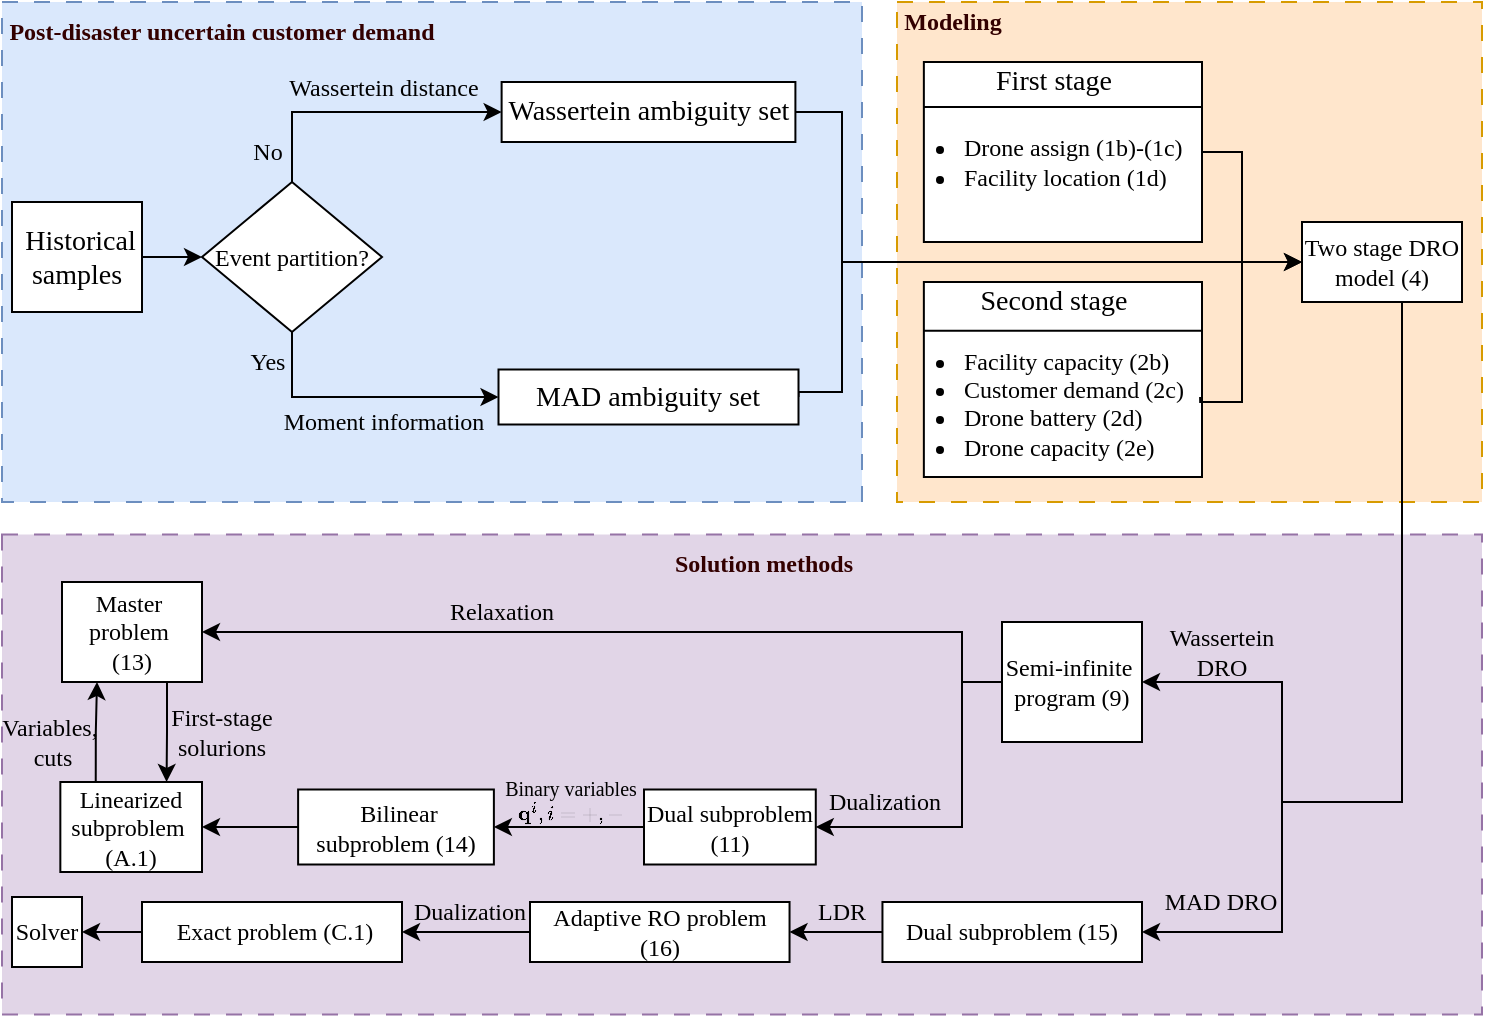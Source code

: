 <mxfile version="26.0.4">
  <diagram name="第 1 页" id="cqbvC1Dg70c4uEzQ0QUO">
    <mxGraphModel dx="963" dy="657" grid="1" gridSize="10" guides="1" tooltips="1" connect="1" arrows="1" fold="1" page="1" pageScale="1" pageWidth="827" pageHeight="1169" math="1" shadow="0">
      <root>
        <mxCell id="0" />
        <mxCell id="1" parent="0" />
        <mxCell id="4iJAvKT07LlrE5h-mF0D-62" value="" style="rounded=0;whiteSpace=wrap;html=1;dashed=1;dashPattern=8 8;fillColor=#e1d5e7;strokeColor=#9673a6;" parent="1" vertex="1">
          <mxGeometry x="50" y="296.25" width="740" height="240" as="geometry" />
        </mxCell>
        <mxCell id="4iJAvKT07LlrE5h-mF0D-61" value="" style="rounded=0;whiteSpace=wrap;html=1;dashed=1;dashPattern=8 8;fillColor=#ffe6cc;strokeColor=#d79b00;" parent="1" vertex="1">
          <mxGeometry x="497.5" y="30" width="292.5" height="250" as="geometry" />
        </mxCell>
        <mxCell id="4iJAvKT07LlrE5h-mF0D-56" value="" style="rounded=0;whiteSpace=wrap;html=1;dashed=1;dashPattern=8 8;fillColor=#dae8fc;strokeColor=#6c8ebf;" parent="1" vertex="1">
          <mxGeometry x="50" y="30" width="430" height="250" as="geometry" />
        </mxCell>
        <mxCell id="ZRe2MJ08CpcbxRee1bxh-2" value="&lt;font style=&quot;color: rgb(51, 0, 0);&quot; face=&quot;Times New Roman&quot;&gt;Post-disaster uncertain customer demand&lt;/font&gt;" style="text;html=1;align=center;verticalAlign=middle;whiteSpace=wrap;rounded=0;fontStyle=1" parent="1" vertex="1">
          <mxGeometry x="50" y="30" width="220" height="30" as="geometry" />
        </mxCell>
        <mxCell id="ZRe2MJ08CpcbxRee1bxh-4" value="&lt;font style=&quot;color: rgb(51, 0, 0);&quot; face=&quot;Times New Roman&quot;&gt;Modeling&lt;/font&gt;" style="text;html=1;align=center;verticalAlign=middle;whiteSpace=wrap;rounded=0;fontColor=#FFB366;fontStyle=1" parent="1" vertex="1">
          <mxGeometry x="505.1" y="30" width="40.83" height="20" as="geometry" />
        </mxCell>
        <mxCell id="YsAz27fKG9-OH5XN9xMW-1" value="&amp;nbsp;Historical samples" style="rounded=0;whiteSpace=wrap;html=1;align=center;fontFamily=Times New Roman;fontSize=14;" parent="1" vertex="1">
          <mxGeometry x="55" y="130" width="65" height="55" as="geometry" />
        </mxCell>
        <mxCell id="4iJAvKT07LlrE5h-mF0D-3" style="edgeStyle=orthogonalEdgeStyle;rounded=0;orthogonalLoop=1;jettySize=auto;html=1;exitX=1;exitY=0.5;exitDx=0;exitDy=0;entryX=0;entryY=0.5;entryDx=0;entryDy=0;" parent="1" source="YsAz27fKG9-OH5XN9xMW-3" target="YsAz27fKG9-OH5XN9xMW-43" edge="1">
          <mxGeometry relative="1" as="geometry">
            <Array as="points">
              <mxPoint x="470" y="85" />
              <mxPoint x="470" y="160" />
            </Array>
          </mxGeometry>
        </mxCell>
        <mxCell id="YsAz27fKG9-OH5XN9xMW-3" value="Wassertein&amp;nbsp;&lt;span style=&quot;background-color: transparent; color: light-dark(rgb(0, 0, 0), rgb(255, 255, 255));&quot;&gt;ambiguity set&lt;/span&gt;" style="rounded=0;whiteSpace=wrap;html=1;fontFamily=Times New Roman;fontSize=14;" parent="1" vertex="1">
          <mxGeometry x="299.81" y="70" width="146.89" height="30" as="geometry" />
        </mxCell>
        <mxCell id="4iJAvKT07LlrE5h-mF0D-7" style="edgeStyle=orthogonalEdgeStyle;rounded=0;orthogonalLoop=1;jettySize=auto;html=1;exitX=1;exitY=0.5;exitDx=0;exitDy=0;entryX=0;entryY=0.5;entryDx=0;entryDy=0;" parent="1" source="YsAz27fKG9-OH5XN9xMW-4" target="YsAz27fKG9-OH5XN9xMW-43" edge="1">
          <mxGeometry relative="1" as="geometry">
            <Array as="points">
              <mxPoint x="470" y="225" />
              <mxPoint x="470" y="160" />
            </Array>
          </mxGeometry>
        </mxCell>
        <mxCell id="YsAz27fKG9-OH5XN9xMW-4" value="MAD&amp;nbsp;&lt;span style=&quot;background-color: transparent; color: light-dark(rgb(0, 0, 0), rgb(255, 255, 255));&quot;&gt;ambiguity set&lt;/span&gt;" style="rounded=0;whiteSpace=wrap;html=1;fontFamily=Times New Roman;fontSize=14;" parent="1" vertex="1">
          <mxGeometry x="298.25" y="213.75" width="150" height="27.5" as="geometry" />
        </mxCell>
        <mxCell id="YsAz27fKG9-OH5XN9xMW-7" value="Wassertein distance" style="text;html=1;align=center;verticalAlign=middle;whiteSpace=wrap;rounded=0;fontFamily=Times New Roman;" parent="1" vertex="1">
          <mxGeometry x="185.94" y="60" width="110" height="25" as="geometry" />
        </mxCell>
        <mxCell id="YsAz27fKG9-OH5XN9xMW-9" value="Moment information" style="text;html=1;align=center;verticalAlign=middle;whiteSpace=wrap;rounded=0;fontFamily=Times New Roman;" parent="1" vertex="1">
          <mxGeometry x="185.94" y="230" width="110" height="20" as="geometry" />
        </mxCell>
        <mxCell id="4iJAvKT07LlrE5h-mF0D-11" style="edgeStyle=orthogonalEdgeStyle;rounded=0;orthogonalLoop=1;jettySize=auto;html=1;exitX=1;exitY=0.5;exitDx=0;exitDy=0;endArrow=none;endFill=0;" parent="1" source="YsAz27fKG9-OH5XN9xMW-13" edge="1">
          <mxGeometry relative="1" as="geometry">
            <mxPoint x="661" y="160" as="targetPoint" />
            <Array as="points">
              <mxPoint x="670" y="105" />
              <mxPoint x="670" y="160" />
            </Array>
          </mxGeometry>
        </mxCell>
        <mxCell id="YsAz27fKG9-OH5XN9xMW-13" value="" style="rounded=0;whiteSpace=wrap;html=1;" parent="1" vertex="1">
          <mxGeometry x="510.93" y="60" width="139.07" height="90" as="geometry" />
        </mxCell>
        <mxCell id="YsAz27fKG9-OH5XN9xMW-14" value="" style="rounded=0;whiteSpace=wrap;html=1;" parent="1" vertex="1">
          <mxGeometry x="510.93" y="170" width="139.07" height="97.5" as="geometry" />
        </mxCell>
        <mxCell id="YsAz27fKG9-OH5XN9xMW-16" value="" style="endArrow=none;html=1;rounded=0;exitX=0;exitY=0.25;exitDx=0;exitDy=0;entryX=1;entryY=0.25;entryDx=0;entryDy=0;" parent="1" source="YsAz27fKG9-OH5XN9xMW-13" target="YsAz27fKG9-OH5XN9xMW-13" edge="1">
          <mxGeometry width="50" height="50" relative="1" as="geometry">
            <mxPoint x="150" y="370" as="sourcePoint" />
            <mxPoint x="200" y="320" as="targetPoint" />
          </mxGeometry>
        </mxCell>
        <mxCell id="YsAz27fKG9-OH5XN9xMW-18" value="" style="endArrow=none;html=1;rounded=0;exitX=0;exitY=0.25;exitDx=0;exitDy=0;entryX=1;entryY=0.25;entryDx=0;entryDy=0;" parent="1" source="YsAz27fKG9-OH5XN9xMW-14" target="YsAz27fKG9-OH5XN9xMW-14" edge="1">
          <mxGeometry width="50" height="50" relative="1" as="geometry">
            <mxPoint x="380" y="380" as="sourcePoint" />
            <mxPoint x="430" y="330" as="targetPoint" />
          </mxGeometry>
        </mxCell>
        <mxCell id="YsAz27fKG9-OH5XN9xMW-19" value="First stage" style="text;html=1;align=center;verticalAlign=middle;whiteSpace=wrap;rounded=0;fontFamily=Times New Roman;fontSize=14;" parent="1" vertex="1">
          <mxGeometry x="545.93" y="60" width="60" height="20" as="geometry" />
        </mxCell>
        <mxCell id="YsAz27fKG9-OH5XN9xMW-20" value="Second stage" style="text;html=1;align=center;verticalAlign=middle;whiteSpace=wrap;rounded=0;fontFamily=Times New Roman;fontSize=14;" parent="1" vertex="1">
          <mxGeometry x="535.93" y="170" width="80" height="20" as="geometry" />
        </mxCell>
        <mxCell id="YsAz27fKG9-OH5XN9xMW-40" value="&lt;ul&gt;&lt;li&gt;&lt;span style=&quot;background-color: transparent; color: light-dark(rgb(0, 0, 0), rgb(255, 255, 255));&quot;&gt;&lt;span style=&quot;&quot;&gt;Drone assign (1b)-(1c)&lt;/span&gt;&lt;/span&gt;&lt;/li&gt;&lt;li&gt;&lt;span style=&quot;&quot;&gt;Facility location (1d)&lt;/span&gt;&lt;br&gt;&lt;/li&gt;&lt;/ul&gt;" style="text;strokeColor=none;fillColor=none;html=1;whiteSpace=wrap;verticalAlign=middle;overflow=hidden;fontFamily=Times New Roman;align=left;" parent="1" vertex="1">
          <mxGeometry x="489.06" y="80" width="151.87" height="60" as="geometry" />
        </mxCell>
        <mxCell id="4iJAvKT07LlrE5h-mF0D-10" style="edgeStyle=orthogonalEdgeStyle;rounded=0;orthogonalLoop=1;jettySize=auto;html=1;exitX=1;exitY=0.5;exitDx=0;exitDy=0;endArrow=none;endFill=0;" parent="1" source="YsAz27fKG9-OH5XN9xMW-42" edge="1">
          <mxGeometry relative="1" as="geometry">
            <mxPoint x="661" y="160" as="targetPoint" />
            <Array as="points">
              <mxPoint x="670" y="230" />
              <mxPoint x="670" y="160" />
            </Array>
          </mxGeometry>
        </mxCell>
        <mxCell id="YsAz27fKG9-OH5XN9xMW-42" value="&lt;ul&gt;&lt;li&gt;&lt;span style=&quot;font-family: &amp;quot;Times New Roman&amp;quot;;&quot;&gt;Facility capacity (2b)&lt;/span&gt;&lt;br&gt;&lt;/li&gt;&lt;li&gt;&lt;span style=&quot;font-family: &amp;quot;Times New Roman&amp;quot;;&quot;&gt;Customer demand (2c)&lt;/span&gt;&lt;br&gt;&lt;/li&gt;&lt;li&gt;&lt;span style=&quot;font-family: &amp;quot;Times New Roman&amp;quot;;&quot;&gt;Drone battery (2d)&lt;/span&gt;&lt;br&gt;&lt;/li&gt;&lt;li&gt;&lt;span style=&quot;font-family: &amp;quot;Times New Roman&amp;quot;;&quot;&gt;Drone capacity (2e)&lt;br&gt;&lt;/span&gt;&lt;/li&gt;&lt;/ul&gt;" style="text;strokeColor=none;fillColor=none;html=1;whiteSpace=wrap;verticalAlign=middle;overflow=hidden;" parent="1" vertex="1">
          <mxGeometry x="489.06" y="187.5" width="160" height="80" as="geometry" />
        </mxCell>
        <mxCell id="4iJAvKT07LlrE5h-mF0D-22" style="edgeStyle=orthogonalEdgeStyle;rounded=0;orthogonalLoop=1;jettySize=auto;html=1;exitX=0.5;exitY=1;exitDx=0;exitDy=0;entryX=1;entryY=0.5;entryDx=0;entryDy=0;" parent="1" source="YsAz27fKG9-OH5XN9xMW-43" target="4iJAvKT07LlrE5h-mF0D-18" edge="1">
          <mxGeometry relative="1" as="geometry">
            <Array as="points">
              <mxPoint x="750" y="180" />
              <mxPoint x="750" y="430" />
              <mxPoint x="690" y="430" />
              <mxPoint x="690" y="495" />
            </Array>
          </mxGeometry>
        </mxCell>
        <mxCell id="YsAz27fKG9-OH5XN9xMW-43" value="Two stage DRO model (4)" style="rounded=0;whiteSpace=wrap;html=1;fontFamily=Times New Roman;" parent="1" vertex="1">
          <mxGeometry x="700" y="140" width="80" height="40" as="geometry" />
        </mxCell>
        <mxCell id="ZRe2MJ08CpcbxRee1bxh-9" value="&lt;font style=&quot;color: rgb(51, 0, 0);&quot; face=&quot;Times New Roman&quot;&gt;Solution methods&lt;/font&gt;" style="text;html=1;align=center;verticalAlign=middle;whiteSpace=wrap;rounded=0;fontColor=#FFB366;container=0;fontStyle=1" parent="1" vertex="1">
          <mxGeometry x="380.93" y="296.25" width="100" height="30" as="geometry" />
        </mxCell>
        <mxCell id="YsAz27fKG9-OH5XN9xMW-70" value="&lt;font face=&quot;Times New Roman&quot;&gt;Wassertein DRO&lt;/font&gt;" style="text;html=1;align=center;verticalAlign=middle;whiteSpace=wrap;rounded=0;container=0;" parent="1" vertex="1">
          <mxGeometry x="630" y="340" width="60" height="30" as="geometry" />
        </mxCell>
        <mxCell id="YsAz27fKG9-OH5XN9xMW-68" value="&lt;font face=&quot;Times New Roman&quot;&gt;LDR&lt;/font&gt;" style="text;html=1;align=center;verticalAlign=middle;whiteSpace=wrap;rounded=0;container=0;" parent="1" vertex="1">
          <mxGeometry x="450" y="475" width="40.23" height="20" as="geometry" />
        </mxCell>
        <mxCell id="YsAz27fKG9-OH5XN9xMW-72" value="&lt;font face=&quot;Times New Roman&quot;&gt;MAD DRO&lt;/font&gt;" style="text;html=1;align=center;verticalAlign=middle;whiteSpace=wrap;rounded=0;container=0;" parent="1" vertex="1">
          <mxGeometry x="625.47" y="465" width="69.06" height="30" as="geometry" />
        </mxCell>
        <mxCell id="YsAz27fKG9-OH5XN9xMW-84" value="Binary variables\(\mathbf{q}^i, i = +,-\)" style="text;html=1;align=center;verticalAlign=middle;whiteSpace=wrap;rounded=0;fontSize=10;fontFamily=Times New Roman;container=0;" parent="1" vertex="1">
          <mxGeometry x="298.25" y="415" width="72.75" height="30" as="geometry" />
        </mxCell>
        <mxCell id="YsAz27fKG9-OH5XN9xMW-87" value="First-stage solurions" style="text;html=1;align=center;verticalAlign=middle;whiteSpace=wrap;rounded=0;fontFamily=Times New Roman;container=0;" parent="1" vertex="1">
          <mxGeometry x="130" y="380" width="60" height="30" as="geometry" />
        </mxCell>
        <mxCell id="YsAz27fKG9-OH5XN9xMW-88" value="&lt;div&gt;Variables,&amp;nbsp; cuts&lt;/div&gt;" style="text;html=1;align=center;verticalAlign=middle;whiteSpace=wrap;rounded=0;fontFamily=Times New Roman;container=0;" parent="1" vertex="1">
          <mxGeometry x="55" y="385" width="41.25" height="30" as="geometry" />
        </mxCell>
        <mxCell id="4iJAvKT07LlrE5h-mF0D-45" style="edgeStyle=orthogonalEdgeStyle;rounded=0;orthogonalLoop=1;jettySize=auto;html=1;exitX=0.5;exitY=1;exitDx=0;exitDy=0;entryX=1;entryY=0.5;entryDx=0;entryDy=0;" parent="1" source="4iJAvKT07LlrE5h-mF0D-15" target="4iJAvKT07LlrE5h-mF0D-35" edge="1">
          <mxGeometry relative="1" as="geometry">
            <Array as="points">
              <mxPoint x="530" y="370" />
              <mxPoint x="530" y="443" />
            </Array>
          </mxGeometry>
        </mxCell>
        <mxCell id="4iJAvKT07LlrE5h-mF0D-67" style="edgeStyle=orthogonalEdgeStyle;rounded=0;orthogonalLoop=1;jettySize=auto;html=1;entryX=1;entryY=0.5;entryDx=0;entryDy=0;" parent="1" source="4iJAvKT07LlrE5h-mF0D-15" target="4iJAvKT07LlrE5h-mF0D-42" edge="1">
          <mxGeometry relative="1" as="geometry">
            <Array as="points">
              <mxPoint x="530" y="370" />
              <mxPoint x="530" y="345" />
            </Array>
          </mxGeometry>
        </mxCell>
        <mxCell id="4iJAvKT07LlrE5h-mF0D-15" value="&lt;font face=&quot;Times New Roman&quot;&gt;Semi-infinite&amp;nbsp;&lt;/font&gt;&lt;div&gt;&lt;span style=&quot;color: light-dark(rgb(0, 0, 0), rgb(255, 255, 255)); background-color: transparent; font-family: &amp;quot;Times New Roman&amp;quot;;&quot;&gt;program (9)&lt;/span&gt;&lt;/div&gt;" style="rounded=0;whiteSpace=wrap;html=1;direction=south;container=0;" parent="1" vertex="1">
          <mxGeometry x="550" y="340" width="70" height="60" as="geometry" />
        </mxCell>
        <mxCell id="4iJAvKT07LlrE5h-mF0D-28" style="edgeStyle=orthogonalEdgeStyle;rounded=0;orthogonalLoop=1;jettySize=auto;html=1;exitX=0;exitY=0.5;exitDx=0;exitDy=0;entryX=1;entryY=0.5;entryDx=0;entryDy=0;" parent="1" source="4iJAvKT07LlrE5h-mF0D-18" target="4iJAvKT07LlrE5h-mF0D-27" edge="1">
          <mxGeometry relative="1" as="geometry" />
        </mxCell>
        <mxCell id="4iJAvKT07LlrE5h-mF0D-18" value="&lt;font face=&quot;Times New Roman&quot;&gt;Dual sub&lt;/font&gt;&lt;span style=&quot;color: light-dark(rgb(0, 0, 0), rgb(255, 255, 255)); background-color: transparent; font-family: &amp;quot;Times New Roman&amp;quot;;&quot;&gt;problem (15)&lt;/span&gt;" style="rounded=0;whiteSpace=wrap;html=1;container=0;" parent="1" vertex="1">
          <mxGeometry x="490.23" y="480" width="129.77" height="30" as="geometry" />
        </mxCell>
        <mxCell id="4iJAvKT07LlrE5h-mF0D-26" value="" style="endArrow=classic;html=1;rounded=0;entryX=0.5;entryY=0;entryDx=0;entryDy=0;" parent="1" target="4iJAvKT07LlrE5h-mF0D-15" edge="1">
          <mxGeometry width="50" height="50" relative="1" as="geometry">
            <mxPoint x="690" y="430" as="sourcePoint" />
            <mxPoint x="700" y="350" as="targetPoint" />
            <Array as="points">
              <mxPoint x="690" y="370" />
            </Array>
          </mxGeometry>
        </mxCell>
        <mxCell id="4iJAvKT07LlrE5h-mF0D-30" style="edgeStyle=orthogonalEdgeStyle;rounded=0;orthogonalLoop=1;jettySize=auto;html=1;exitX=0;exitY=0.5;exitDx=0;exitDy=0;" parent="1" source="4iJAvKT07LlrE5h-mF0D-27" target="4iJAvKT07LlrE5h-mF0D-29" edge="1">
          <mxGeometry relative="1" as="geometry" />
        </mxCell>
        <mxCell id="4iJAvKT07LlrE5h-mF0D-27" value="&lt;font face=&quot;Times New Roman&quot;&gt;A&lt;span style=&quot;background-color: transparent;&quot;&gt;daptive RO&lt;/span&gt;&amp;nbsp;problem (16)&lt;/font&gt;" style="rounded=0;whiteSpace=wrap;html=1;container=0;" parent="1" vertex="1">
          <mxGeometry x="314" y="480" width="129.77" height="30" as="geometry" />
        </mxCell>
        <mxCell id="4iJAvKT07LlrE5h-mF0D-33" style="edgeStyle=orthogonalEdgeStyle;rounded=0;orthogonalLoop=1;jettySize=auto;html=1;entryX=1;entryY=0.5;entryDx=0;entryDy=0;" parent="1" source="4iJAvKT07LlrE5h-mF0D-29" target="4iJAvKT07LlrE5h-mF0D-32" edge="1">
          <mxGeometry relative="1" as="geometry" />
        </mxCell>
        <mxCell id="4iJAvKT07LlrE5h-mF0D-29" value="&lt;font&gt;&amp;nbsp;Exact problem (C.1)&lt;/font&gt;" style="rounded=0;whiteSpace=wrap;html=1;fontFamily=Times New Roman;container=0;" parent="1" vertex="1">
          <mxGeometry x="120" y="480" width="130" height="30" as="geometry" />
        </mxCell>
        <mxCell id="4iJAvKT07LlrE5h-mF0D-31" value="&lt;font face=&quot;Times New Roman&quot;&gt;Dualization&lt;/font&gt;" style="text;html=1;align=center;verticalAlign=middle;whiteSpace=wrap;rounded=0;container=0;" parent="1" vertex="1">
          <mxGeometry x="254" y="470" width="60" height="30" as="geometry" />
        </mxCell>
        <mxCell id="4iJAvKT07LlrE5h-mF0D-32" value="Solver" style="whiteSpace=wrap;html=1;aspect=fixed;fontFamily=Times New Roman;container=0;" parent="1" vertex="1">
          <mxGeometry x="55" y="477.5" width="35" height="35" as="geometry" />
        </mxCell>
        <mxCell id="4iJAvKT07LlrE5h-mF0D-39" style="edgeStyle=orthogonalEdgeStyle;rounded=0;orthogonalLoop=1;jettySize=auto;html=1;exitX=0;exitY=0.5;exitDx=0;exitDy=0;entryX=1;entryY=0.5;entryDx=0;entryDy=0;" parent="1" source="4iJAvKT07LlrE5h-mF0D-35" target="4iJAvKT07LlrE5h-mF0D-38" edge="1">
          <mxGeometry relative="1" as="geometry" />
        </mxCell>
        <mxCell id="4iJAvKT07LlrE5h-mF0D-35" value="&lt;font face=&quot;Times New Roman&quot;&gt;Dual subproblem (11)&lt;/font&gt;" style="rounded=0;whiteSpace=wrap;html=1;container=0;" parent="1" vertex="1">
          <mxGeometry x="371" y="423.75" width="85.89" height="37.5" as="geometry" />
        </mxCell>
        <mxCell id="4iJAvKT07LlrE5h-mF0D-41" style="edgeStyle=orthogonalEdgeStyle;rounded=0;orthogonalLoop=1;jettySize=auto;html=1;entryX=1;entryY=0.5;entryDx=0;entryDy=0;" parent="1" source="4iJAvKT07LlrE5h-mF0D-38" target="4iJAvKT07LlrE5h-mF0D-40" edge="1">
          <mxGeometry relative="1" as="geometry" />
        </mxCell>
        <mxCell id="4iJAvKT07LlrE5h-mF0D-38" value="&lt;font face=&quot;Times New Roman&quot;&gt;&amp;nbsp;Bilinear subproblem (14)&lt;/font&gt;" style="rounded=0;whiteSpace=wrap;html=1;container=0;" parent="1" vertex="1">
          <mxGeometry x="198.06" y="423.75" width="97.88" height="37.5" as="geometry" />
        </mxCell>
        <mxCell id="4iJAvKT07LlrE5h-mF0D-51" style="edgeStyle=orthogonalEdgeStyle;rounded=0;orthogonalLoop=1;jettySize=auto;html=1;exitX=0.25;exitY=0;exitDx=0;exitDy=0;entryX=0.25;entryY=1;entryDx=0;entryDy=0;" parent="1" source="4iJAvKT07LlrE5h-mF0D-40" target="4iJAvKT07LlrE5h-mF0D-42" edge="1">
          <mxGeometry relative="1" as="geometry" />
        </mxCell>
        <mxCell id="4iJAvKT07LlrE5h-mF0D-40" value="&lt;font face=&quot;Times New Roman&quot;&gt;&amp;nbsp;Linearized&amp;nbsp;&lt;/font&gt;&lt;div&gt;&lt;font face=&quot;Times New Roman&quot;&gt;subproblem&amp;nbsp;&lt;/font&gt;&lt;/div&gt;&lt;div&gt;&lt;font face=&quot;Times New Roman&quot;&gt;(A.1)&lt;/font&gt;&lt;/div&gt;" style="rounded=0;whiteSpace=wrap;html=1;container=0;" parent="1" vertex="1">
          <mxGeometry x="79.17" y="420" width="70.83" height="45" as="geometry" />
        </mxCell>
        <mxCell id="4iJAvKT07LlrE5h-mF0D-50" style="edgeStyle=orthogonalEdgeStyle;rounded=0;orthogonalLoop=1;jettySize=auto;html=1;exitX=0.75;exitY=1;exitDx=0;exitDy=0;entryX=0.75;entryY=0;entryDx=0;entryDy=0;" parent="1" source="4iJAvKT07LlrE5h-mF0D-42" target="4iJAvKT07LlrE5h-mF0D-40" edge="1">
          <mxGeometry relative="1" as="geometry" />
        </mxCell>
        <mxCell id="4iJAvKT07LlrE5h-mF0D-42" value="&lt;font face=&quot;Times New Roman&quot;&gt;Master&amp;nbsp;&lt;/font&gt;&lt;div&gt;&lt;font face=&quot;Times New Roman&quot;&gt;problem&amp;nbsp;&lt;/font&gt;&lt;/div&gt;&lt;div&gt;&lt;font face=&quot;Times New Roman&quot;&gt;(13)&lt;/font&gt;&lt;/div&gt;" style="rounded=0;whiteSpace=wrap;html=1;container=0;" parent="1" vertex="1">
          <mxGeometry x="80" y="320" width="70" height="50" as="geometry" />
        </mxCell>
        <mxCell id="4iJAvKT07LlrE5h-mF0D-44" value="&lt;font face=&quot;Times New Roman&quot;&gt;Dualization&lt;/font&gt;" style="text;html=1;align=center;verticalAlign=middle;whiteSpace=wrap;rounded=0;container=0;" parent="1" vertex="1">
          <mxGeometry x="460" y="420" width="62.5" height="20" as="geometry" />
        </mxCell>
        <mxCell id="4iJAvKT07LlrE5h-mF0D-53" value="&lt;font face=&quot;Times New Roman&quot;&gt;Relaxation&lt;/font&gt;" style="text;html=1;align=center;verticalAlign=middle;whiteSpace=wrap;rounded=0;container=0;" parent="1" vertex="1">
          <mxGeometry x="270" y="320" width="60" height="30" as="geometry" />
        </mxCell>
        <mxCell id="oG9ibfj3XAkw6tNr620h-3" value="" style="edgeStyle=orthogonalEdgeStyle;rounded=0;orthogonalLoop=1;jettySize=auto;html=1;exitX=1;exitY=0.5;exitDx=0;exitDy=0;entryX=0;entryY=0.5;entryDx=0;entryDy=0;" parent="1" source="YsAz27fKG9-OH5XN9xMW-1" target="oG9ibfj3XAkw6tNr620h-2" edge="1">
          <mxGeometry relative="1" as="geometry">
            <Array as="points" />
            <mxPoint x="164" y="160" as="sourcePoint" />
            <mxPoint x="312" y="95" as="targetPoint" />
          </mxGeometry>
        </mxCell>
        <mxCell id="oG9ibfj3XAkw6tNr620h-5" style="edgeStyle=orthogonalEdgeStyle;rounded=0;orthogonalLoop=1;jettySize=auto;html=1;exitX=0.5;exitY=1;exitDx=0;exitDy=0;entryX=0;entryY=0.5;entryDx=0;entryDy=0;" parent="1" source="oG9ibfj3XAkw6tNr620h-2" target="YsAz27fKG9-OH5XN9xMW-4" edge="1">
          <mxGeometry relative="1" as="geometry" />
        </mxCell>
        <mxCell id="oG9ibfj3XAkw6tNr620h-7" style="edgeStyle=orthogonalEdgeStyle;rounded=0;orthogonalLoop=1;jettySize=auto;html=1;entryX=0;entryY=0.5;entryDx=0;entryDy=0;exitX=0.5;exitY=0;exitDx=0;exitDy=0;" parent="1" source="oG9ibfj3XAkw6tNr620h-2" target="YsAz27fKG9-OH5XN9xMW-3" edge="1">
          <mxGeometry relative="1" as="geometry" />
        </mxCell>
        <mxCell id="oG9ibfj3XAkw6tNr620h-2" value="&lt;font face=&quot;Times New Roman&quot;&gt;Event partition?&lt;/font&gt;" style="rhombus;whiteSpace=wrap;html=1;" parent="1" vertex="1">
          <mxGeometry x="150" y="120" width="90" height="75" as="geometry" />
        </mxCell>
        <mxCell id="oG9ibfj3XAkw6tNr620h-8" value="&lt;font face=&quot;Times New Roman&quot;&gt;Yes&lt;/font&gt;" style="text;html=1;align=center;verticalAlign=middle;whiteSpace=wrap;rounded=0;" parent="1" vertex="1">
          <mxGeometry x="168.06" y="200" width="30" height="20" as="geometry" />
        </mxCell>
        <mxCell id="oG9ibfj3XAkw6tNr620h-9" value="&lt;font face=&quot;Times New Roman&quot;&gt;No&lt;/font&gt;" style="text;html=1;align=center;verticalAlign=middle;whiteSpace=wrap;rounded=0;" parent="1" vertex="1">
          <mxGeometry x="168.06" y="95" width="30" height="20" as="geometry" />
        </mxCell>
      </root>
    </mxGraphModel>
  </diagram>
</mxfile>
